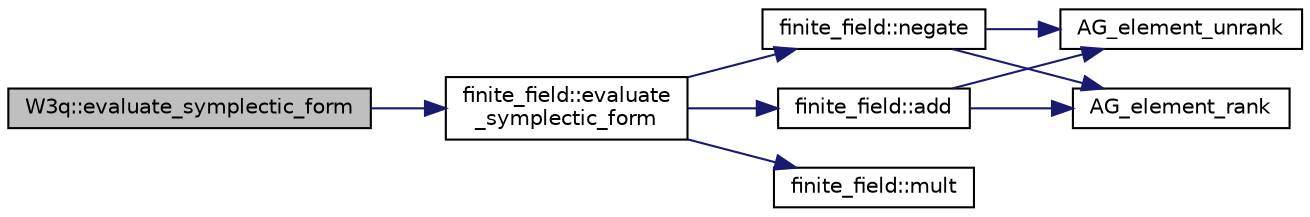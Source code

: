 digraph "W3q::evaluate_symplectic_form"
{
  edge [fontname="Helvetica",fontsize="10",labelfontname="Helvetica",labelfontsize="10"];
  node [fontname="Helvetica",fontsize="10",shape=record];
  rankdir="LR";
  Node7 [label="W3q::evaluate_symplectic_form",height=0.2,width=0.4,color="black", fillcolor="grey75", style="filled", fontcolor="black"];
  Node7 -> Node8 [color="midnightblue",fontsize="10",style="solid",fontname="Helvetica"];
  Node8 [label="finite_field::evaluate\l_symplectic_form",height=0.2,width=0.4,color="black", fillcolor="white", style="filled",URL="$df/d5a/classfinite__field.html#a7c9ab3dab0442ce9dbb65e955ef267ad"];
  Node8 -> Node9 [color="midnightblue",fontsize="10",style="solid",fontname="Helvetica"];
  Node9 [label="finite_field::add",height=0.2,width=0.4,color="black", fillcolor="white", style="filled",URL="$df/d5a/classfinite__field.html#a8f12328a27500f3c7be0c849ebbc9d14"];
  Node9 -> Node10 [color="midnightblue",fontsize="10",style="solid",fontname="Helvetica"];
  Node10 [label="AG_element_unrank",height=0.2,width=0.4,color="black", fillcolor="white", style="filled",URL="$d4/d67/geometry_8h.html#a4a33b86c87b2879b97cfa1327abe2885"];
  Node9 -> Node11 [color="midnightblue",fontsize="10",style="solid",fontname="Helvetica"];
  Node11 [label="AG_element_rank",height=0.2,width=0.4,color="black", fillcolor="white", style="filled",URL="$d4/d67/geometry_8h.html#ab2ac908d07dd8038fd996e26bdc75c17"];
  Node8 -> Node12 [color="midnightblue",fontsize="10",style="solid",fontname="Helvetica"];
  Node12 [label="finite_field::mult",height=0.2,width=0.4,color="black", fillcolor="white", style="filled",URL="$df/d5a/classfinite__field.html#a24fb5917aa6d4d656fd855b7f44a13b0"];
  Node8 -> Node13 [color="midnightblue",fontsize="10",style="solid",fontname="Helvetica"];
  Node13 [label="finite_field::negate",height=0.2,width=0.4,color="black", fillcolor="white", style="filled",URL="$df/d5a/classfinite__field.html#aa9d798298f25d4a9262b5bc5f1733e31"];
  Node13 -> Node10 [color="midnightblue",fontsize="10",style="solid",fontname="Helvetica"];
  Node13 -> Node11 [color="midnightblue",fontsize="10",style="solid",fontname="Helvetica"];
}
